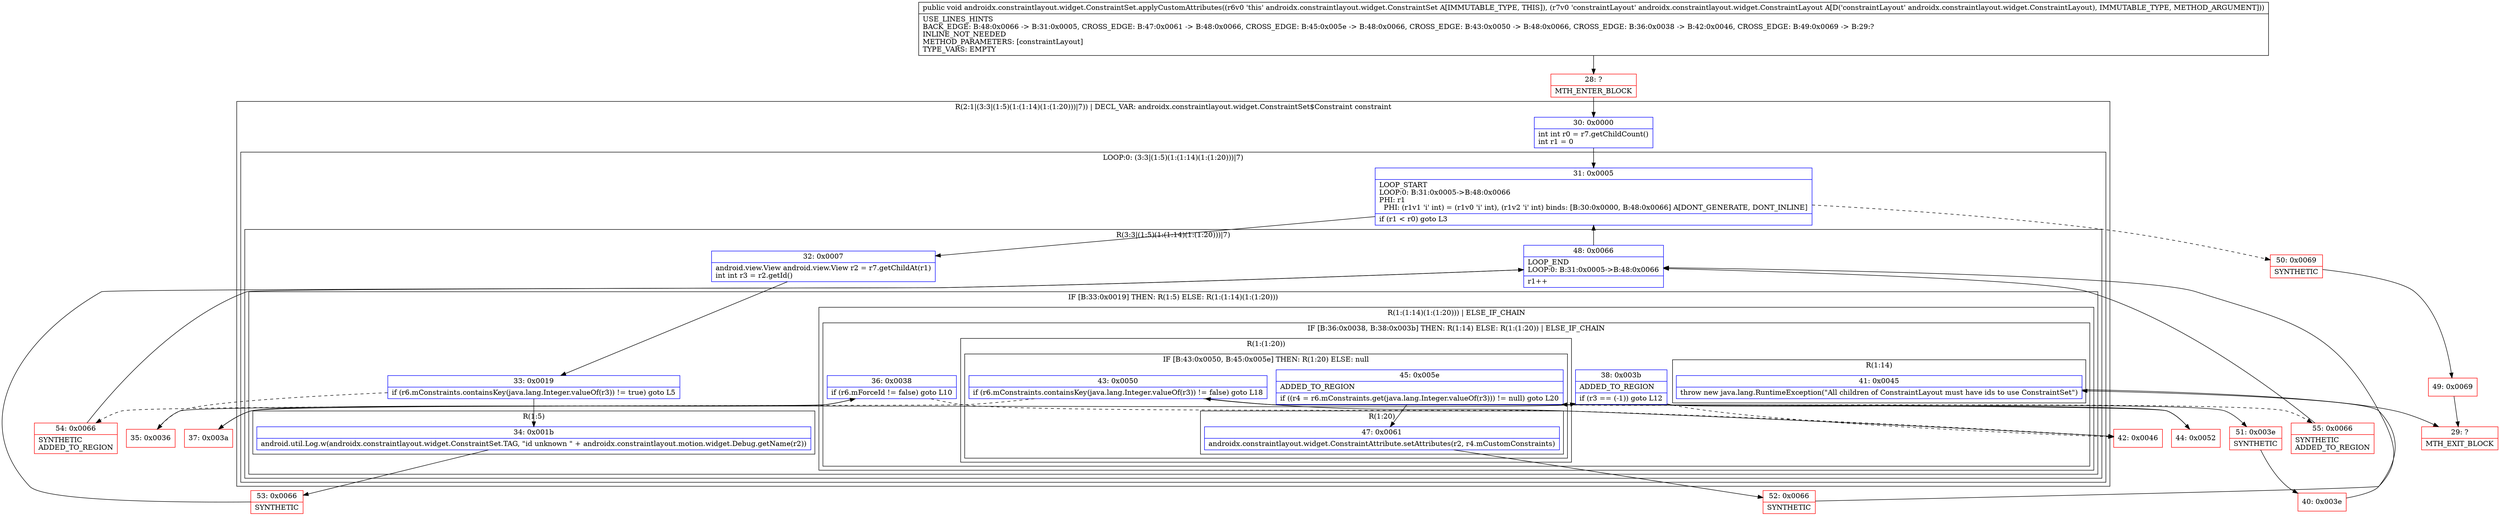 digraph "CFG forandroidx.constraintlayout.widget.ConstraintSet.applyCustomAttributes(Landroidx\/constraintlayout\/widget\/ConstraintLayout;)V" {
subgraph cluster_Region_35091552 {
label = "R(2:1|(3:3|(1:5)(1:(1:14)(1:(1:20)))|7)) | DECL_VAR: androidx.constraintlayout.widget.ConstraintSet$Constraint constraint\l";
node [shape=record,color=blue];
Node_30 [shape=record,label="{30\:\ 0x0000|int int r0 = r7.getChildCount()\lint r1 = 0\l}"];
subgraph cluster_LoopRegion_1014461558 {
label = "LOOP:0: (3:3|(1:5)(1:(1:14)(1:(1:20)))|7)";
node [shape=record,color=blue];
Node_31 [shape=record,label="{31\:\ 0x0005|LOOP_START\lLOOP:0: B:31:0x0005\-\>B:48:0x0066\lPHI: r1 \l  PHI: (r1v1 'i' int) = (r1v0 'i' int), (r1v2 'i' int) binds: [B:30:0x0000, B:48:0x0066] A[DONT_GENERATE, DONT_INLINE]\l|if (r1 \< r0) goto L3\l}"];
subgraph cluster_Region_1162085386 {
label = "R(3:3|(1:5)(1:(1:14)(1:(1:20)))|7)";
node [shape=record,color=blue];
Node_32 [shape=record,label="{32\:\ 0x0007|android.view.View android.view.View r2 = r7.getChildAt(r1)\lint int r3 = r2.getId()\l}"];
subgraph cluster_IfRegion_1889927425 {
label = "IF [B:33:0x0019] THEN: R(1:5) ELSE: R(1:(1:14)(1:(1:20)))";
node [shape=record,color=blue];
Node_33 [shape=record,label="{33\:\ 0x0019|if (r6.mConstraints.containsKey(java.lang.Integer.valueOf(r3)) != true) goto L5\l}"];
subgraph cluster_Region_1316542102 {
label = "R(1:5)";
node [shape=record,color=blue];
Node_34 [shape=record,label="{34\:\ 0x001b|android.util.Log.w(androidx.constraintlayout.widget.ConstraintSet.TAG, \"id unknown \" + androidx.constraintlayout.motion.widget.Debug.getName(r2))\l}"];
}
subgraph cluster_Region_1140820588 {
label = "R(1:(1:14)(1:(1:20))) | ELSE_IF_CHAIN\l";
node [shape=record,color=blue];
subgraph cluster_IfRegion_363278155 {
label = "IF [B:36:0x0038, B:38:0x003b] THEN: R(1:14) ELSE: R(1:(1:20)) | ELSE_IF_CHAIN\l";
node [shape=record,color=blue];
Node_36 [shape=record,label="{36\:\ 0x0038|if (r6.mForceId != false) goto L10\l}"];
Node_38 [shape=record,label="{38\:\ 0x003b|ADDED_TO_REGION\l|if (r3 == (\-1)) goto L12\l}"];
subgraph cluster_Region_1817880420 {
label = "R(1:14)";
node [shape=record,color=blue];
Node_41 [shape=record,label="{41\:\ 0x0045|throw new java.lang.RuntimeException(\"All children of ConstraintLayout must have ids to use ConstraintSet\")\l}"];
}
subgraph cluster_Region_49051516 {
label = "R(1:(1:20))";
node [shape=record,color=blue];
subgraph cluster_IfRegion_501454607 {
label = "IF [B:43:0x0050, B:45:0x005e] THEN: R(1:20) ELSE: null";
node [shape=record,color=blue];
Node_43 [shape=record,label="{43\:\ 0x0050|if (r6.mConstraints.containsKey(java.lang.Integer.valueOf(r3)) != false) goto L18\l}"];
Node_45 [shape=record,label="{45\:\ 0x005e|ADDED_TO_REGION\l|if ((r4 = r6.mConstraints.get(java.lang.Integer.valueOf(r3))) != null) goto L20\l}"];
subgraph cluster_Region_2012553037 {
label = "R(1:20)";
node [shape=record,color=blue];
Node_47 [shape=record,label="{47\:\ 0x0061|androidx.constraintlayout.widget.ConstraintAttribute.setAttributes(r2, r4.mCustomConstraints)\l}"];
}
}
}
}
}
}
Node_48 [shape=record,label="{48\:\ 0x0066|LOOP_END\lLOOP:0: B:31:0x0005\-\>B:48:0x0066\l|r1++\l}"];
}
}
}
Node_28 [shape=record,color=red,label="{28\:\ ?|MTH_ENTER_BLOCK\l}"];
Node_53 [shape=record,color=red,label="{53\:\ 0x0066|SYNTHETIC\l}"];
Node_35 [shape=record,color=red,label="{35\:\ 0x0036}"];
Node_37 [shape=record,color=red,label="{37\:\ 0x003a}"];
Node_51 [shape=record,color=red,label="{51\:\ 0x003e|SYNTHETIC\l}"];
Node_40 [shape=record,color=red,label="{40\:\ 0x003e}"];
Node_29 [shape=record,color=red,label="{29\:\ ?|MTH_EXIT_BLOCK\l}"];
Node_42 [shape=record,color=red,label="{42\:\ 0x0046}"];
Node_44 [shape=record,color=red,label="{44\:\ 0x0052}"];
Node_52 [shape=record,color=red,label="{52\:\ 0x0066|SYNTHETIC\l}"];
Node_55 [shape=record,color=red,label="{55\:\ 0x0066|SYNTHETIC\lADDED_TO_REGION\l}"];
Node_54 [shape=record,color=red,label="{54\:\ 0x0066|SYNTHETIC\lADDED_TO_REGION\l}"];
Node_50 [shape=record,color=red,label="{50\:\ 0x0069|SYNTHETIC\l}"];
Node_49 [shape=record,color=red,label="{49\:\ 0x0069}"];
MethodNode[shape=record,label="{public void androidx.constraintlayout.widget.ConstraintSet.applyCustomAttributes((r6v0 'this' androidx.constraintlayout.widget.ConstraintSet A[IMMUTABLE_TYPE, THIS]), (r7v0 'constraintLayout' androidx.constraintlayout.widget.ConstraintLayout A[D('constraintLayout' androidx.constraintlayout.widget.ConstraintLayout), IMMUTABLE_TYPE, METHOD_ARGUMENT]))  | USE_LINES_HINTS\lBACK_EDGE: B:48:0x0066 \-\> B:31:0x0005, CROSS_EDGE: B:47:0x0061 \-\> B:48:0x0066, CROSS_EDGE: B:45:0x005e \-\> B:48:0x0066, CROSS_EDGE: B:43:0x0050 \-\> B:48:0x0066, CROSS_EDGE: B:36:0x0038 \-\> B:42:0x0046, CROSS_EDGE: B:49:0x0069 \-\> B:29:?\lINLINE_NOT_NEEDED\lMETHOD_PARAMETERS: [constraintLayout]\lTYPE_VARS: EMPTY\l}"];
MethodNode -> Node_28;Node_30 -> Node_31;
Node_31 -> Node_32;
Node_31 -> Node_50[style=dashed];
Node_32 -> Node_33;
Node_33 -> Node_34;
Node_33 -> Node_35[style=dashed];
Node_34 -> Node_53;
Node_36 -> Node_37;
Node_36 -> Node_42[style=dashed];
Node_38 -> Node_42[style=dashed];
Node_38 -> Node_51;
Node_41 -> Node_29;
Node_43 -> Node_44;
Node_43 -> Node_54[style=dashed];
Node_45 -> Node_47;
Node_45 -> Node_55[style=dashed];
Node_47 -> Node_52;
Node_48 -> Node_31;
Node_28 -> Node_30;
Node_53 -> Node_48;
Node_35 -> Node_36;
Node_37 -> Node_38;
Node_51 -> Node_40;
Node_40 -> Node_41;
Node_42 -> Node_43;
Node_44 -> Node_45;
Node_52 -> Node_48;
Node_55 -> Node_48;
Node_54 -> Node_48;
Node_50 -> Node_49;
Node_49 -> Node_29;
}


